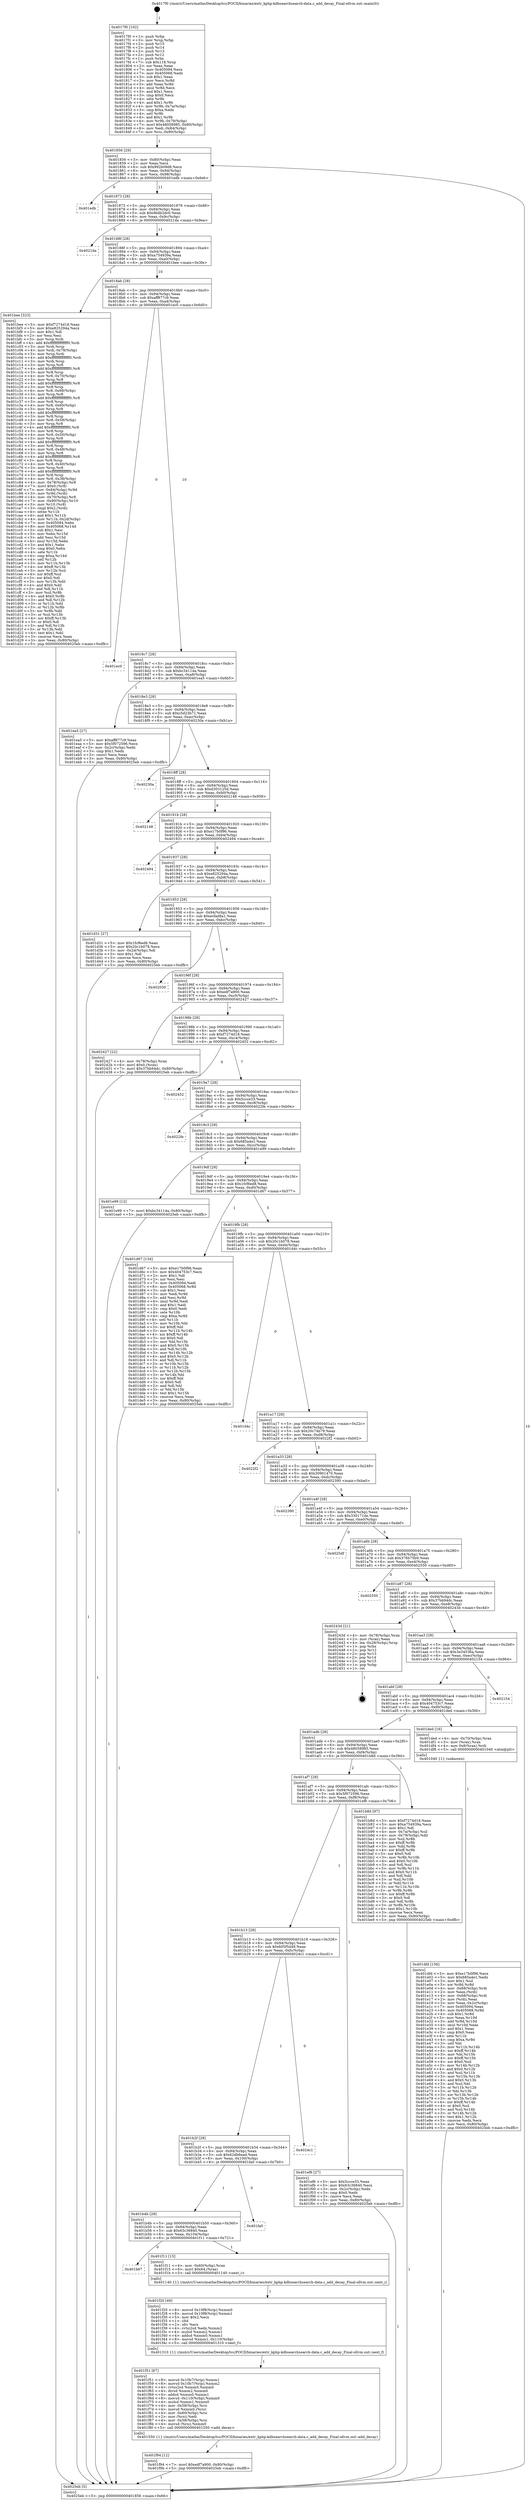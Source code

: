 digraph "0x4017f0" {
  label = "0x4017f0 (/mnt/c/Users/mathe/Desktop/tcc/POCII/binaries/extr_kphp-kdbsearchsearch-data.c_add_decay_Final-ollvm.out::main(0))"
  labelloc = "t"
  node[shape=record]

  Entry [label="",width=0.3,height=0.3,shape=circle,fillcolor=black,style=filled]
  "0x401856" [label="{
     0x401856 [29]\l
     | [instrs]\l
     &nbsp;&nbsp;0x401856 \<+3\>: mov -0x80(%rbp),%eax\l
     &nbsp;&nbsp;0x401859 \<+2\>: mov %eax,%ecx\l
     &nbsp;&nbsp;0x40185b \<+6\>: sub $0x992b09d8,%ecx\l
     &nbsp;&nbsp;0x401861 \<+6\>: mov %eax,-0x94(%rbp)\l
     &nbsp;&nbsp;0x401867 \<+6\>: mov %ecx,-0x98(%rbp)\l
     &nbsp;&nbsp;0x40186d \<+6\>: je 0000000000401edb \<main+0x6eb\>\l
  }"]
  "0x401edb" [label="{
     0x401edb\l
  }", style=dashed]
  "0x401873" [label="{
     0x401873 [28]\l
     | [instrs]\l
     &nbsp;&nbsp;0x401873 \<+5\>: jmp 0000000000401878 \<main+0x88\>\l
     &nbsp;&nbsp;0x401878 \<+6\>: mov -0x94(%rbp),%eax\l
     &nbsp;&nbsp;0x40187e \<+5\>: sub $0x9bdb2dc0,%eax\l
     &nbsp;&nbsp;0x401883 \<+6\>: mov %eax,-0x9c(%rbp)\l
     &nbsp;&nbsp;0x401889 \<+6\>: je 00000000004021da \<main+0x9ea\>\l
  }"]
  Exit [label="",width=0.3,height=0.3,shape=circle,fillcolor=black,style=filled,peripheries=2]
  "0x4021da" [label="{
     0x4021da\l
  }", style=dashed]
  "0x40188f" [label="{
     0x40188f [28]\l
     | [instrs]\l
     &nbsp;&nbsp;0x40188f \<+5\>: jmp 0000000000401894 \<main+0xa4\>\l
     &nbsp;&nbsp;0x401894 \<+6\>: mov -0x94(%rbp),%eax\l
     &nbsp;&nbsp;0x40189a \<+5\>: sub $0xa754939a,%eax\l
     &nbsp;&nbsp;0x40189f \<+6\>: mov %eax,-0xa0(%rbp)\l
     &nbsp;&nbsp;0x4018a5 \<+6\>: je 0000000000401bee \<main+0x3fe\>\l
  }"]
  "0x401f94" [label="{
     0x401f94 [12]\l
     | [instrs]\l
     &nbsp;&nbsp;0x401f94 \<+7\>: movl $0xedf7a900,-0x80(%rbp)\l
     &nbsp;&nbsp;0x401f9b \<+5\>: jmp 00000000004025eb \<main+0xdfb\>\l
  }"]
  "0x401bee" [label="{
     0x401bee [323]\l
     | [instrs]\l
     &nbsp;&nbsp;0x401bee \<+5\>: mov $0xf7274d18,%eax\l
     &nbsp;&nbsp;0x401bf3 \<+5\>: mov $0xe825294a,%ecx\l
     &nbsp;&nbsp;0x401bf8 \<+2\>: mov $0x1,%dl\l
     &nbsp;&nbsp;0x401bfa \<+2\>: xor %esi,%esi\l
     &nbsp;&nbsp;0x401bfc \<+3\>: mov %rsp,%rdi\l
     &nbsp;&nbsp;0x401bff \<+4\>: add $0xfffffffffffffff0,%rdi\l
     &nbsp;&nbsp;0x401c03 \<+3\>: mov %rdi,%rsp\l
     &nbsp;&nbsp;0x401c06 \<+4\>: mov %rdi,-0x78(%rbp)\l
     &nbsp;&nbsp;0x401c0a \<+3\>: mov %rsp,%rdi\l
     &nbsp;&nbsp;0x401c0d \<+4\>: add $0xfffffffffffffff0,%rdi\l
     &nbsp;&nbsp;0x401c11 \<+3\>: mov %rdi,%rsp\l
     &nbsp;&nbsp;0x401c14 \<+3\>: mov %rsp,%r8\l
     &nbsp;&nbsp;0x401c17 \<+4\>: add $0xfffffffffffffff0,%r8\l
     &nbsp;&nbsp;0x401c1b \<+3\>: mov %r8,%rsp\l
     &nbsp;&nbsp;0x401c1e \<+4\>: mov %r8,-0x70(%rbp)\l
     &nbsp;&nbsp;0x401c22 \<+3\>: mov %rsp,%r8\l
     &nbsp;&nbsp;0x401c25 \<+4\>: add $0xfffffffffffffff0,%r8\l
     &nbsp;&nbsp;0x401c29 \<+3\>: mov %r8,%rsp\l
     &nbsp;&nbsp;0x401c2c \<+4\>: mov %r8,-0x68(%rbp)\l
     &nbsp;&nbsp;0x401c30 \<+3\>: mov %rsp,%r8\l
     &nbsp;&nbsp;0x401c33 \<+4\>: add $0xfffffffffffffff0,%r8\l
     &nbsp;&nbsp;0x401c37 \<+3\>: mov %r8,%rsp\l
     &nbsp;&nbsp;0x401c3a \<+4\>: mov %r8,-0x60(%rbp)\l
     &nbsp;&nbsp;0x401c3e \<+3\>: mov %rsp,%r8\l
     &nbsp;&nbsp;0x401c41 \<+4\>: add $0xfffffffffffffff0,%r8\l
     &nbsp;&nbsp;0x401c45 \<+3\>: mov %r8,%rsp\l
     &nbsp;&nbsp;0x401c48 \<+4\>: mov %r8,-0x58(%rbp)\l
     &nbsp;&nbsp;0x401c4c \<+3\>: mov %rsp,%r8\l
     &nbsp;&nbsp;0x401c4f \<+4\>: add $0xfffffffffffffff0,%r8\l
     &nbsp;&nbsp;0x401c53 \<+3\>: mov %r8,%rsp\l
     &nbsp;&nbsp;0x401c56 \<+4\>: mov %r8,-0x50(%rbp)\l
     &nbsp;&nbsp;0x401c5a \<+3\>: mov %rsp,%r8\l
     &nbsp;&nbsp;0x401c5d \<+4\>: add $0xfffffffffffffff0,%r8\l
     &nbsp;&nbsp;0x401c61 \<+3\>: mov %r8,%rsp\l
     &nbsp;&nbsp;0x401c64 \<+4\>: mov %r8,-0x48(%rbp)\l
     &nbsp;&nbsp;0x401c68 \<+3\>: mov %rsp,%r8\l
     &nbsp;&nbsp;0x401c6b \<+4\>: add $0xfffffffffffffff0,%r8\l
     &nbsp;&nbsp;0x401c6f \<+3\>: mov %r8,%rsp\l
     &nbsp;&nbsp;0x401c72 \<+4\>: mov %r8,-0x40(%rbp)\l
     &nbsp;&nbsp;0x401c76 \<+3\>: mov %rsp,%r8\l
     &nbsp;&nbsp;0x401c79 \<+4\>: add $0xfffffffffffffff0,%r8\l
     &nbsp;&nbsp;0x401c7d \<+3\>: mov %r8,%rsp\l
     &nbsp;&nbsp;0x401c80 \<+4\>: mov %r8,-0x38(%rbp)\l
     &nbsp;&nbsp;0x401c84 \<+4\>: mov -0x78(%rbp),%r8\l
     &nbsp;&nbsp;0x401c88 \<+7\>: movl $0x0,(%r8)\l
     &nbsp;&nbsp;0x401c8f \<+7\>: mov -0x84(%rbp),%r9d\l
     &nbsp;&nbsp;0x401c96 \<+3\>: mov %r9d,(%rdi)\l
     &nbsp;&nbsp;0x401c99 \<+4\>: mov -0x70(%rbp),%r8\l
     &nbsp;&nbsp;0x401c9d \<+7\>: mov -0x90(%rbp),%r10\l
     &nbsp;&nbsp;0x401ca4 \<+3\>: mov %r10,(%r8)\l
     &nbsp;&nbsp;0x401ca7 \<+3\>: cmpl $0x2,(%rdi)\l
     &nbsp;&nbsp;0x401caa \<+4\>: setne %r11b\l
     &nbsp;&nbsp;0x401cae \<+4\>: and $0x1,%r11b\l
     &nbsp;&nbsp;0x401cb2 \<+4\>: mov %r11b,-0x2d(%rbp)\l
     &nbsp;&nbsp;0x401cb6 \<+7\>: mov 0x405094,%ebx\l
     &nbsp;&nbsp;0x401cbd \<+8\>: mov 0x405068,%r14d\l
     &nbsp;&nbsp;0x401cc5 \<+3\>: sub $0x1,%esi\l
     &nbsp;&nbsp;0x401cc8 \<+3\>: mov %ebx,%r15d\l
     &nbsp;&nbsp;0x401ccb \<+3\>: add %esi,%r15d\l
     &nbsp;&nbsp;0x401cce \<+4\>: imul %r15d,%ebx\l
     &nbsp;&nbsp;0x401cd2 \<+3\>: and $0x1,%ebx\l
     &nbsp;&nbsp;0x401cd5 \<+3\>: cmp $0x0,%ebx\l
     &nbsp;&nbsp;0x401cd8 \<+4\>: sete %r11b\l
     &nbsp;&nbsp;0x401cdc \<+4\>: cmp $0xa,%r14d\l
     &nbsp;&nbsp;0x401ce0 \<+4\>: setl %r12b\l
     &nbsp;&nbsp;0x401ce4 \<+3\>: mov %r11b,%r13b\l
     &nbsp;&nbsp;0x401ce7 \<+4\>: xor $0xff,%r13b\l
     &nbsp;&nbsp;0x401ceb \<+3\>: mov %r12b,%sil\l
     &nbsp;&nbsp;0x401cee \<+4\>: xor $0xff,%sil\l
     &nbsp;&nbsp;0x401cf2 \<+3\>: xor $0x0,%dl\l
     &nbsp;&nbsp;0x401cf5 \<+3\>: mov %r13b,%dil\l
     &nbsp;&nbsp;0x401cf8 \<+4\>: and $0x0,%dil\l
     &nbsp;&nbsp;0x401cfc \<+3\>: and %dl,%r11b\l
     &nbsp;&nbsp;0x401cff \<+3\>: mov %sil,%r8b\l
     &nbsp;&nbsp;0x401d02 \<+4\>: and $0x0,%r8b\l
     &nbsp;&nbsp;0x401d06 \<+3\>: and %dl,%r12b\l
     &nbsp;&nbsp;0x401d09 \<+3\>: or %r11b,%dil\l
     &nbsp;&nbsp;0x401d0c \<+3\>: or %r12b,%r8b\l
     &nbsp;&nbsp;0x401d0f \<+3\>: xor %r8b,%dil\l
     &nbsp;&nbsp;0x401d12 \<+3\>: or %sil,%r13b\l
     &nbsp;&nbsp;0x401d15 \<+4\>: xor $0xff,%r13b\l
     &nbsp;&nbsp;0x401d19 \<+3\>: or $0x0,%dl\l
     &nbsp;&nbsp;0x401d1c \<+3\>: and %dl,%r13b\l
     &nbsp;&nbsp;0x401d1f \<+3\>: or %r13b,%dil\l
     &nbsp;&nbsp;0x401d22 \<+4\>: test $0x1,%dil\l
     &nbsp;&nbsp;0x401d26 \<+3\>: cmovne %ecx,%eax\l
     &nbsp;&nbsp;0x401d29 \<+3\>: mov %eax,-0x80(%rbp)\l
     &nbsp;&nbsp;0x401d2c \<+5\>: jmp 00000000004025eb \<main+0xdfb\>\l
  }"]
  "0x4018ab" [label="{
     0x4018ab [28]\l
     | [instrs]\l
     &nbsp;&nbsp;0x4018ab \<+5\>: jmp 00000000004018b0 \<main+0xc0\>\l
     &nbsp;&nbsp;0x4018b0 \<+6\>: mov -0x94(%rbp),%eax\l
     &nbsp;&nbsp;0x4018b6 \<+5\>: sub $0xaff877c9,%eax\l
     &nbsp;&nbsp;0x4018bb \<+6\>: mov %eax,-0xa4(%rbp)\l
     &nbsp;&nbsp;0x4018c1 \<+6\>: je 0000000000401ec0 \<main+0x6d0\>\l
  }"]
  "0x401f51" [label="{
     0x401f51 [67]\l
     | [instrs]\l
     &nbsp;&nbsp;0x401f51 \<+8\>: movsd 0x10b7(%rip),%xmm1\l
     &nbsp;&nbsp;0x401f59 \<+8\>: movsd 0x10b7(%rip),%xmm2\l
     &nbsp;&nbsp;0x401f61 \<+4\>: cvtss2sd %xmm0,%xmm0\l
     &nbsp;&nbsp;0x401f65 \<+4\>: divsd %xmm2,%xmm0\l
     &nbsp;&nbsp;0x401f69 \<+4\>: addsd %xmm0,%xmm1\l
     &nbsp;&nbsp;0x401f6d \<+8\>: movsd -0x110(%rbp),%xmm0\l
     &nbsp;&nbsp;0x401f75 \<+4\>: mulsd %xmm1,%xmm0\l
     &nbsp;&nbsp;0x401f79 \<+4\>: mov -0x58(%rbp),%rsi\l
     &nbsp;&nbsp;0x401f7d \<+4\>: movsd %xmm0,(%rsi)\l
     &nbsp;&nbsp;0x401f81 \<+4\>: mov -0x60(%rbp),%rsi\l
     &nbsp;&nbsp;0x401f85 \<+2\>: mov (%rsi),%edi\l
     &nbsp;&nbsp;0x401f87 \<+4\>: mov -0x58(%rbp),%rsi\l
     &nbsp;&nbsp;0x401f8b \<+4\>: movsd (%rsi),%xmm0\l
     &nbsp;&nbsp;0x401f8f \<+5\>: call 0000000000401550 \<add_decay\>\l
     | [calls]\l
     &nbsp;&nbsp;0x401550 \{1\} (/mnt/c/Users/mathe/Desktop/tcc/POCII/binaries/extr_kphp-kdbsearchsearch-data.c_add_decay_Final-ollvm.out::add_decay)\l
  }"]
  "0x401ec0" [label="{
     0x401ec0\l
  }", style=dashed]
  "0x4018c7" [label="{
     0x4018c7 [28]\l
     | [instrs]\l
     &nbsp;&nbsp;0x4018c7 \<+5\>: jmp 00000000004018cc \<main+0xdc\>\l
     &nbsp;&nbsp;0x4018cc \<+6\>: mov -0x94(%rbp),%eax\l
     &nbsp;&nbsp;0x4018d2 \<+5\>: sub $0xbc34114a,%eax\l
     &nbsp;&nbsp;0x4018d7 \<+6\>: mov %eax,-0xa8(%rbp)\l
     &nbsp;&nbsp;0x4018dd \<+6\>: je 0000000000401ea5 \<main+0x6b5\>\l
  }"]
  "0x401f20" [label="{
     0x401f20 [49]\l
     | [instrs]\l
     &nbsp;&nbsp;0x401f20 \<+8\>: movsd 0x10f8(%rip),%xmm0\l
     &nbsp;&nbsp;0x401f28 \<+8\>: movsd 0x10f8(%rip),%xmm1\l
     &nbsp;&nbsp;0x401f30 \<+5\>: mov $0x2,%ecx\l
     &nbsp;&nbsp;0x401f35 \<+1\>: cltd\l
     &nbsp;&nbsp;0x401f36 \<+2\>: idiv %ecx\l
     &nbsp;&nbsp;0x401f38 \<+4\>: cvtsi2sd %edx,%xmm2\l
     &nbsp;&nbsp;0x401f3c \<+4\>: mulsd %xmm2,%xmm1\l
     &nbsp;&nbsp;0x401f40 \<+4\>: addsd %xmm0,%xmm1\l
     &nbsp;&nbsp;0x401f44 \<+8\>: movsd %xmm1,-0x110(%rbp)\l
     &nbsp;&nbsp;0x401f4c \<+5\>: call 0000000000401310 \<next_f\>\l
     | [calls]\l
     &nbsp;&nbsp;0x401310 \{1\} (/mnt/c/Users/mathe/Desktop/tcc/POCII/binaries/extr_kphp-kdbsearchsearch-data.c_add_decay_Final-ollvm.out::next_f)\l
  }"]
  "0x401ea5" [label="{
     0x401ea5 [27]\l
     | [instrs]\l
     &nbsp;&nbsp;0x401ea5 \<+5\>: mov $0xaff877c9,%eax\l
     &nbsp;&nbsp;0x401eaa \<+5\>: mov $0x5f072596,%ecx\l
     &nbsp;&nbsp;0x401eaf \<+3\>: mov -0x2c(%rbp),%edx\l
     &nbsp;&nbsp;0x401eb2 \<+3\>: cmp $0x1,%edx\l
     &nbsp;&nbsp;0x401eb5 \<+3\>: cmovl %ecx,%eax\l
     &nbsp;&nbsp;0x401eb8 \<+3\>: mov %eax,-0x80(%rbp)\l
     &nbsp;&nbsp;0x401ebb \<+5\>: jmp 00000000004025eb \<main+0xdfb\>\l
  }"]
  "0x4018e3" [label="{
     0x4018e3 [28]\l
     | [instrs]\l
     &nbsp;&nbsp;0x4018e3 \<+5\>: jmp 00000000004018e8 \<main+0xf8\>\l
     &nbsp;&nbsp;0x4018e8 \<+6\>: mov -0x94(%rbp),%eax\l
     &nbsp;&nbsp;0x4018ee \<+5\>: sub $0xc5d23b71,%eax\l
     &nbsp;&nbsp;0x4018f3 \<+6\>: mov %eax,-0xac(%rbp)\l
     &nbsp;&nbsp;0x4018f9 \<+6\>: je 000000000040230a \<main+0xb1a\>\l
  }"]
  "0x401b67" [label="{
     0x401b67\l
  }", style=dashed]
  "0x40230a" [label="{
     0x40230a\l
  }", style=dashed]
  "0x4018ff" [label="{
     0x4018ff [28]\l
     | [instrs]\l
     &nbsp;&nbsp;0x4018ff \<+5\>: jmp 0000000000401904 \<main+0x114\>\l
     &nbsp;&nbsp;0x401904 \<+6\>: mov -0x94(%rbp),%eax\l
     &nbsp;&nbsp;0x40190a \<+5\>: sub $0xd303125d,%eax\l
     &nbsp;&nbsp;0x40190f \<+6\>: mov %eax,-0xb0(%rbp)\l
     &nbsp;&nbsp;0x401915 \<+6\>: je 0000000000402148 \<main+0x958\>\l
  }"]
  "0x401f11" [label="{
     0x401f11 [15]\l
     | [instrs]\l
     &nbsp;&nbsp;0x401f11 \<+4\>: mov -0x60(%rbp),%rax\l
     &nbsp;&nbsp;0x401f15 \<+6\>: movl $0x64,(%rax)\l
     &nbsp;&nbsp;0x401f1b \<+5\>: call 0000000000401140 \<next_i\>\l
     | [calls]\l
     &nbsp;&nbsp;0x401140 \{1\} (/mnt/c/Users/mathe/Desktop/tcc/POCII/binaries/extr_kphp-kdbsearchsearch-data.c_add_decay_Final-ollvm.out::next_i)\l
  }"]
  "0x402148" [label="{
     0x402148\l
  }", style=dashed]
  "0x40191b" [label="{
     0x40191b [28]\l
     | [instrs]\l
     &nbsp;&nbsp;0x40191b \<+5\>: jmp 0000000000401920 \<main+0x130\>\l
     &nbsp;&nbsp;0x401920 \<+6\>: mov -0x94(%rbp),%eax\l
     &nbsp;&nbsp;0x401926 \<+5\>: sub $0xe17b0f96,%eax\l
     &nbsp;&nbsp;0x40192b \<+6\>: mov %eax,-0xb4(%rbp)\l
     &nbsp;&nbsp;0x401931 \<+6\>: je 0000000000402494 \<main+0xca4\>\l
  }"]
  "0x401b4b" [label="{
     0x401b4b [28]\l
     | [instrs]\l
     &nbsp;&nbsp;0x401b4b \<+5\>: jmp 0000000000401b50 \<main+0x360\>\l
     &nbsp;&nbsp;0x401b50 \<+6\>: mov -0x94(%rbp),%eax\l
     &nbsp;&nbsp;0x401b56 \<+5\>: sub $0x63c36840,%eax\l
     &nbsp;&nbsp;0x401b5b \<+6\>: mov %eax,-0x104(%rbp)\l
     &nbsp;&nbsp;0x401b61 \<+6\>: je 0000000000401f11 \<main+0x721\>\l
  }"]
  "0x402494" [label="{
     0x402494\l
  }", style=dashed]
  "0x401937" [label="{
     0x401937 [28]\l
     | [instrs]\l
     &nbsp;&nbsp;0x401937 \<+5\>: jmp 000000000040193c \<main+0x14c\>\l
     &nbsp;&nbsp;0x40193c \<+6\>: mov -0x94(%rbp),%eax\l
     &nbsp;&nbsp;0x401942 \<+5\>: sub $0xe825294a,%eax\l
     &nbsp;&nbsp;0x401947 \<+6\>: mov %eax,-0xb8(%rbp)\l
     &nbsp;&nbsp;0x40194d \<+6\>: je 0000000000401d31 \<main+0x541\>\l
  }"]
  "0x401fa0" [label="{
     0x401fa0\l
  }", style=dashed]
  "0x401d31" [label="{
     0x401d31 [27]\l
     | [instrs]\l
     &nbsp;&nbsp;0x401d31 \<+5\>: mov $0x1fcf6ed8,%eax\l
     &nbsp;&nbsp;0x401d36 \<+5\>: mov $0x20c1b078,%ecx\l
     &nbsp;&nbsp;0x401d3b \<+3\>: mov -0x2d(%rbp),%dl\l
     &nbsp;&nbsp;0x401d3e \<+3\>: test $0x1,%dl\l
     &nbsp;&nbsp;0x401d41 \<+3\>: cmovne %ecx,%eax\l
     &nbsp;&nbsp;0x401d44 \<+3\>: mov %eax,-0x80(%rbp)\l
     &nbsp;&nbsp;0x401d47 \<+5\>: jmp 00000000004025eb \<main+0xdfb\>\l
  }"]
  "0x401953" [label="{
     0x401953 [28]\l
     | [instrs]\l
     &nbsp;&nbsp;0x401953 \<+5\>: jmp 0000000000401958 \<main+0x168\>\l
     &nbsp;&nbsp;0x401958 \<+6\>: mov -0x94(%rbp),%eax\l
     &nbsp;&nbsp;0x40195e \<+5\>: sub $0xecfad8a1,%eax\l
     &nbsp;&nbsp;0x401963 \<+6\>: mov %eax,-0xbc(%rbp)\l
     &nbsp;&nbsp;0x401969 \<+6\>: je 0000000000402030 \<main+0x840\>\l
  }"]
  "0x401b2f" [label="{
     0x401b2f [28]\l
     | [instrs]\l
     &nbsp;&nbsp;0x401b2f \<+5\>: jmp 0000000000401b34 \<main+0x344\>\l
     &nbsp;&nbsp;0x401b34 \<+6\>: mov -0x94(%rbp),%eax\l
     &nbsp;&nbsp;0x401b3a \<+5\>: sub $0x62db6ead,%eax\l
     &nbsp;&nbsp;0x401b3f \<+6\>: mov %eax,-0x100(%rbp)\l
     &nbsp;&nbsp;0x401b45 \<+6\>: je 0000000000401fa0 \<main+0x7b0\>\l
  }"]
  "0x402030" [label="{
     0x402030\l
  }", style=dashed]
  "0x40196f" [label="{
     0x40196f [28]\l
     | [instrs]\l
     &nbsp;&nbsp;0x40196f \<+5\>: jmp 0000000000401974 \<main+0x184\>\l
     &nbsp;&nbsp;0x401974 \<+6\>: mov -0x94(%rbp),%eax\l
     &nbsp;&nbsp;0x40197a \<+5\>: sub $0xedf7a900,%eax\l
     &nbsp;&nbsp;0x40197f \<+6\>: mov %eax,-0xc0(%rbp)\l
     &nbsp;&nbsp;0x401985 \<+6\>: je 0000000000402427 \<main+0xc37\>\l
  }"]
  "0x4024c1" [label="{
     0x4024c1\l
  }", style=dashed]
  "0x402427" [label="{
     0x402427 [22]\l
     | [instrs]\l
     &nbsp;&nbsp;0x402427 \<+4\>: mov -0x78(%rbp),%rax\l
     &nbsp;&nbsp;0x40242b \<+6\>: movl $0x0,(%rax)\l
     &nbsp;&nbsp;0x402431 \<+7\>: movl $0x37bb94dc,-0x80(%rbp)\l
     &nbsp;&nbsp;0x402438 \<+5\>: jmp 00000000004025eb \<main+0xdfb\>\l
  }"]
  "0x40198b" [label="{
     0x40198b [28]\l
     | [instrs]\l
     &nbsp;&nbsp;0x40198b \<+5\>: jmp 0000000000401990 \<main+0x1a0\>\l
     &nbsp;&nbsp;0x401990 \<+6\>: mov -0x94(%rbp),%eax\l
     &nbsp;&nbsp;0x401996 \<+5\>: sub $0xf7274d18,%eax\l
     &nbsp;&nbsp;0x40199b \<+6\>: mov %eax,-0xc4(%rbp)\l
     &nbsp;&nbsp;0x4019a1 \<+6\>: je 0000000000402452 \<main+0xc62\>\l
  }"]
  "0x401b13" [label="{
     0x401b13 [28]\l
     | [instrs]\l
     &nbsp;&nbsp;0x401b13 \<+5\>: jmp 0000000000401b18 \<main+0x328\>\l
     &nbsp;&nbsp;0x401b18 \<+6\>: mov -0x94(%rbp),%eax\l
     &nbsp;&nbsp;0x401b1e \<+5\>: sub $0x605f5d49,%eax\l
     &nbsp;&nbsp;0x401b23 \<+6\>: mov %eax,-0xfc(%rbp)\l
     &nbsp;&nbsp;0x401b29 \<+6\>: je 00000000004024c1 \<main+0xcd1\>\l
  }"]
  "0x402452" [label="{
     0x402452\l
  }", style=dashed]
  "0x4019a7" [label="{
     0x4019a7 [28]\l
     | [instrs]\l
     &nbsp;&nbsp;0x4019a7 \<+5\>: jmp 00000000004019ac \<main+0x1bc\>\l
     &nbsp;&nbsp;0x4019ac \<+6\>: mov -0x94(%rbp),%eax\l
     &nbsp;&nbsp;0x4019b2 \<+5\>: sub $0x5ccce33,%eax\l
     &nbsp;&nbsp;0x4019b7 \<+6\>: mov %eax,-0xc8(%rbp)\l
     &nbsp;&nbsp;0x4019bd \<+6\>: je 00000000004022fe \<main+0xb0e\>\l
  }"]
  "0x401ef6" [label="{
     0x401ef6 [27]\l
     | [instrs]\l
     &nbsp;&nbsp;0x401ef6 \<+5\>: mov $0x5ccce33,%eax\l
     &nbsp;&nbsp;0x401efb \<+5\>: mov $0x63c36840,%ecx\l
     &nbsp;&nbsp;0x401f00 \<+3\>: mov -0x2c(%rbp),%edx\l
     &nbsp;&nbsp;0x401f03 \<+3\>: cmp $0x0,%edx\l
     &nbsp;&nbsp;0x401f06 \<+3\>: cmove %ecx,%eax\l
     &nbsp;&nbsp;0x401f09 \<+3\>: mov %eax,-0x80(%rbp)\l
     &nbsp;&nbsp;0x401f0c \<+5\>: jmp 00000000004025eb \<main+0xdfb\>\l
  }"]
  "0x4022fe" [label="{
     0x4022fe\l
  }", style=dashed]
  "0x4019c3" [label="{
     0x4019c3 [28]\l
     | [instrs]\l
     &nbsp;&nbsp;0x4019c3 \<+5\>: jmp 00000000004019c8 \<main+0x1d8\>\l
     &nbsp;&nbsp;0x4019c8 \<+6\>: mov -0x94(%rbp),%eax\l
     &nbsp;&nbsp;0x4019ce \<+5\>: sub $0x685a4e1,%eax\l
     &nbsp;&nbsp;0x4019d3 \<+6\>: mov %eax,-0xcc(%rbp)\l
     &nbsp;&nbsp;0x4019d9 \<+6\>: je 0000000000401e99 \<main+0x6a9\>\l
  }"]
  "0x401dfd" [label="{
     0x401dfd [156]\l
     | [instrs]\l
     &nbsp;&nbsp;0x401dfd \<+5\>: mov $0xe17b0f96,%ecx\l
     &nbsp;&nbsp;0x401e02 \<+5\>: mov $0x685a4e1,%edx\l
     &nbsp;&nbsp;0x401e07 \<+3\>: mov $0x1,%sil\l
     &nbsp;&nbsp;0x401e0a \<+3\>: xor %r8d,%r8d\l
     &nbsp;&nbsp;0x401e0d \<+4\>: mov -0x68(%rbp),%rdi\l
     &nbsp;&nbsp;0x401e11 \<+2\>: mov %eax,(%rdi)\l
     &nbsp;&nbsp;0x401e13 \<+4\>: mov -0x68(%rbp),%rdi\l
     &nbsp;&nbsp;0x401e17 \<+2\>: mov (%rdi),%eax\l
     &nbsp;&nbsp;0x401e19 \<+3\>: mov %eax,-0x2c(%rbp)\l
     &nbsp;&nbsp;0x401e1c \<+7\>: mov 0x405094,%eax\l
     &nbsp;&nbsp;0x401e23 \<+8\>: mov 0x405068,%r9d\l
     &nbsp;&nbsp;0x401e2b \<+4\>: sub $0x1,%r8d\l
     &nbsp;&nbsp;0x401e2f \<+3\>: mov %eax,%r10d\l
     &nbsp;&nbsp;0x401e32 \<+3\>: add %r8d,%r10d\l
     &nbsp;&nbsp;0x401e35 \<+4\>: imul %r10d,%eax\l
     &nbsp;&nbsp;0x401e39 \<+3\>: and $0x1,%eax\l
     &nbsp;&nbsp;0x401e3c \<+3\>: cmp $0x0,%eax\l
     &nbsp;&nbsp;0x401e3f \<+4\>: sete %r11b\l
     &nbsp;&nbsp;0x401e43 \<+4\>: cmp $0xa,%r9d\l
     &nbsp;&nbsp;0x401e47 \<+3\>: setl %bl\l
     &nbsp;&nbsp;0x401e4a \<+3\>: mov %r11b,%r14b\l
     &nbsp;&nbsp;0x401e4d \<+4\>: xor $0xff,%r14b\l
     &nbsp;&nbsp;0x401e51 \<+3\>: mov %bl,%r15b\l
     &nbsp;&nbsp;0x401e54 \<+4\>: xor $0xff,%r15b\l
     &nbsp;&nbsp;0x401e58 \<+4\>: xor $0x0,%sil\l
     &nbsp;&nbsp;0x401e5c \<+3\>: mov %r14b,%r12b\l
     &nbsp;&nbsp;0x401e5f \<+4\>: and $0x0,%r12b\l
     &nbsp;&nbsp;0x401e63 \<+3\>: and %sil,%r11b\l
     &nbsp;&nbsp;0x401e66 \<+3\>: mov %r15b,%r13b\l
     &nbsp;&nbsp;0x401e69 \<+4\>: and $0x0,%r13b\l
     &nbsp;&nbsp;0x401e6d \<+3\>: and %sil,%bl\l
     &nbsp;&nbsp;0x401e70 \<+3\>: or %r11b,%r12b\l
     &nbsp;&nbsp;0x401e73 \<+3\>: or %bl,%r13b\l
     &nbsp;&nbsp;0x401e76 \<+3\>: xor %r13b,%r12b\l
     &nbsp;&nbsp;0x401e79 \<+3\>: or %r15b,%r14b\l
     &nbsp;&nbsp;0x401e7c \<+4\>: xor $0xff,%r14b\l
     &nbsp;&nbsp;0x401e80 \<+4\>: or $0x0,%sil\l
     &nbsp;&nbsp;0x401e84 \<+3\>: and %sil,%r14b\l
     &nbsp;&nbsp;0x401e87 \<+3\>: or %r14b,%r12b\l
     &nbsp;&nbsp;0x401e8a \<+4\>: test $0x1,%r12b\l
     &nbsp;&nbsp;0x401e8e \<+3\>: cmovne %edx,%ecx\l
     &nbsp;&nbsp;0x401e91 \<+3\>: mov %ecx,-0x80(%rbp)\l
     &nbsp;&nbsp;0x401e94 \<+5\>: jmp 00000000004025eb \<main+0xdfb\>\l
  }"]
  "0x401e99" [label="{
     0x401e99 [12]\l
     | [instrs]\l
     &nbsp;&nbsp;0x401e99 \<+7\>: movl $0xbc34114a,-0x80(%rbp)\l
     &nbsp;&nbsp;0x401ea0 \<+5\>: jmp 00000000004025eb \<main+0xdfb\>\l
  }"]
  "0x4019df" [label="{
     0x4019df [28]\l
     | [instrs]\l
     &nbsp;&nbsp;0x4019df \<+5\>: jmp 00000000004019e4 \<main+0x1f4\>\l
     &nbsp;&nbsp;0x4019e4 \<+6\>: mov -0x94(%rbp),%eax\l
     &nbsp;&nbsp;0x4019ea \<+5\>: sub $0x1fcf6ed8,%eax\l
     &nbsp;&nbsp;0x4019ef \<+6\>: mov %eax,-0xd0(%rbp)\l
     &nbsp;&nbsp;0x4019f5 \<+6\>: je 0000000000401d67 \<main+0x577\>\l
  }"]
  "0x4017f0" [label="{
     0x4017f0 [102]\l
     | [instrs]\l
     &nbsp;&nbsp;0x4017f0 \<+1\>: push %rbp\l
     &nbsp;&nbsp;0x4017f1 \<+3\>: mov %rsp,%rbp\l
     &nbsp;&nbsp;0x4017f4 \<+2\>: push %r15\l
     &nbsp;&nbsp;0x4017f6 \<+2\>: push %r14\l
     &nbsp;&nbsp;0x4017f8 \<+2\>: push %r13\l
     &nbsp;&nbsp;0x4017fa \<+2\>: push %r12\l
     &nbsp;&nbsp;0x4017fc \<+1\>: push %rbx\l
     &nbsp;&nbsp;0x4017fd \<+7\>: sub $0x118,%rsp\l
     &nbsp;&nbsp;0x401804 \<+2\>: xor %eax,%eax\l
     &nbsp;&nbsp;0x401806 \<+7\>: mov 0x405094,%ecx\l
     &nbsp;&nbsp;0x40180d \<+7\>: mov 0x405068,%edx\l
     &nbsp;&nbsp;0x401814 \<+3\>: sub $0x1,%eax\l
     &nbsp;&nbsp;0x401817 \<+3\>: mov %ecx,%r8d\l
     &nbsp;&nbsp;0x40181a \<+3\>: add %eax,%r8d\l
     &nbsp;&nbsp;0x40181d \<+4\>: imul %r8d,%ecx\l
     &nbsp;&nbsp;0x401821 \<+3\>: and $0x1,%ecx\l
     &nbsp;&nbsp;0x401824 \<+3\>: cmp $0x0,%ecx\l
     &nbsp;&nbsp;0x401827 \<+4\>: sete %r9b\l
     &nbsp;&nbsp;0x40182b \<+4\>: and $0x1,%r9b\l
     &nbsp;&nbsp;0x40182f \<+4\>: mov %r9b,-0x7a(%rbp)\l
     &nbsp;&nbsp;0x401833 \<+3\>: cmp $0xa,%edx\l
     &nbsp;&nbsp;0x401836 \<+4\>: setl %r9b\l
     &nbsp;&nbsp;0x40183a \<+4\>: and $0x1,%r9b\l
     &nbsp;&nbsp;0x40183e \<+4\>: mov %r9b,-0x79(%rbp)\l
     &nbsp;&nbsp;0x401842 \<+7\>: movl $0x48058985,-0x80(%rbp)\l
     &nbsp;&nbsp;0x401849 \<+6\>: mov %edi,-0x84(%rbp)\l
     &nbsp;&nbsp;0x40184f \<+7\>: mov %rsi,-0x90(%rbp)\l
  }"]
  "0x401d67" [label="{
     0x401d67 [134]\l
     | [instrs]\l
     &nbsp;&nbsp;0x401d67 \<+5\>: mov $0xe17b0f96,%eax\l
     &nbsp;&nbsp;0x401d6c \<+5\>: mov $0x404753c7,%ecx\l
     &nbsp;&nbsp;0x401d71 \<+2\>: mov $0x1,%dl\l
     &nbsp;&nbsp;0x401d73 \<+2\>: xor %esi,%esi\l
     &nbsp;&nbsp;0x401d75 \<+7\>: mov 0x405094,%edi\l
     &nbsp;&nbsp;0x401d7c \<+8\>: mov 0x405068,%r8d\l
     &nbsp;&nbsp;0x401d84 \<+3\>: sub $0x1,%esi\l
     &nbsp;&nbsp;0x401d87 \<+3\>: mov %edi,%r9d\l
     &nbsp;&nbsp;0x401d8a \<+3\>: add %esi,%r9d\l
     &nbsp;&nbsp;0x401d8d \<+4\>: imul %r9d,%edi\l
     &nbsp;&nbsp;0x401d91 \<+3\>: and $0x1,%edi\l
     &nbsp;&nbsp;0x401d94 \<+3\>: cmp $0x0,%edi\l
     &nbsp;&nbsp;0x401d97 \<+4\>: sete %r10b\l
     &nbsp;&nbsp;0x401d9b \<+4\>: cmp $0xa,%r8d\l
     &nbsp;&nbsp;0x401d9f \<+4\>: setl %r11b\l
     &nbsp;&nbsp;0x401da3 \<+3\>: mov %r10b,%bl\l
     &nbsp;&nbsp;0x401da6 \<+3\>: xor $0xff,%bl\l
     &nbsp;&nbsp;0x401da9 \<+3\>: mov %r11b,%r14b\l
     &nbsp;&nbsp;0x401dac \<+4\>: xor $0xff,%r14b\l
     &nbsp;&nbsp;0x401db0 \<+3\>: xor $0x0,%dl\l
     &nbsp;&nbsp;0x401db3 \<+3\>: mov %bl,%r15b\l
     &nbsp;&nbsp;0x401db6 \<+4\>: and $0x0,%r15b\l
     &nbsp;&nbsp;0x401dba \<+3\>: and %dl,%r10b\l
     &nbsp;&nbsp;0x401dbd \<+3\>: mov %r14b,%r12b\l
     &nbsp;&nbsp;0x401dc0 \<+4\>: and $0x0,%r12b\l
     &nbsp;&nbsp;0x401dc4 \<+3\>: and %dl,%r11b\l
     &nbsp;&nbsp;0x401dc7 \<+3\>: or %r10b,%r15b\l
     &nbsp;&nbsp;0x401dca \<+3\>: or %r11b,%r12b\l
     &nbsp;&nbsp;0x401dcd \<+3\>: xor %r12b,%r15b\l
     &nbsp;&nbsp;0x401dd0 \<+3\>: or %r14b,%bl\l
     &nbsp;&nbsp;0x401dd3 \<+3\>: xor $0xff,%bl\l
     &nbsp;&nbsp;0x401dd6 \<+3\>: or $0x0,%dl\l
     &nbsp;&nbsp;0x401dd9 \<+2\>: and %dl,%bl\l
     &nbsp;&nbsp;0x401ddb \<+3\>: or %bl,%r15b\l
     &nbsp;&nbsp;0x401dde \<+4\>: test $0x1,%r15b\l
     &nbsp;&nbsp;0x401de2 \<+3\>: cmovne %ecx,%eax\l
     &nbsp;&nbsp;0x401de5 \<+3\>: mov %eax,-0x80(%rbp)\l
     &nbsp;&nbsp;0x401de8 \<+5\>: jmp 00000000004025eb \<main+0xdfb\>\l
  }"]
  "0x4019fb" [label="{
     0x4019fb [28]\l
     | [instrs]\l
     &nbsp;&nbsp;0x4019fb \<+5\>: jmp 0000000000401a00 \<main+0x210\>\l
     &nbsp;&nbsp;0x401a00 \<+6\>: mov -0x94(%rbp),%eax\l
     &nbsp;&nbsp;0x401a06 \<+5\>: sub $0x20c1b078,%eax\l
     &nbsp;&nbsp;0x401a0b \<+6\>: mov %eax,-0xd4(%rbp)\l
     &nbsp;&nbsp;0x401a11 \<+6\>: je 0000000000401d4c \<main+0x55c\>\l
  }"]
  "0x4025eb" [label="{
     0x4025eb [5]\l
     | [instrs]\l
     &nbsp;&nbsp;0x4025eb \<+5\>: jmp 0000000000401856 \<main+0x66\>\l
  }"]
  "0x401d4c" [label="{
     0x401d4c\l
  }", style=dashed]
  "0x401a17" [label="{
     0x401a17 [28]\l
     | [instrs]\l
     &nbsp;&nbsp;0x401a17 \<+5\>: jmp 0000000000401a1c \<main+0x22c\>\l
     &nbsp;&nbsp;0x401a1c \<+6\>: mov -0x94(%rbp),%eax\l
     &nbsp;&nbsp;0x401a22 \<+5\>: sub $0x20c74b79,%eax\l
     &nbsp;&nbsp;0x401a27 \<+6\>: mov %eax,-0xd8(%rbp)\l
     &nbsp;&nbsp;0x401a2d \<+6\>: je 00000000004022f2 \<main+0xb02\>\l
  }"]
  "0x401af7" [label="{
     0x401af7 [28]\l
     | [instrs]\l
     &nbsp;&nbsp;0x401af7 \<+5\>: jmp 0000000000401afc \<main+0x30c\>\l
     &nbsp;&nbsp;0x401afc \<+6\>: mov -0x94(%rbp),%eax\l
     &nbsp;&nbsp;0x401b02 \<+5\>: sub $0x5f072596,%eax\l
     &nbsp;&nbsp;0x401b07 \<+6\>: mov %eax,-0xf8(%rbp)\l
     &nbsp;&nbsp;0x401b0d \<+6\>: je 0000000000401ef6 \<main+0x706\>\l
  }"]
  "0x4022f2" [label="{
     0x4022f2\l
  }", style=dashed]
  "0x401a33" [label="{
     0x401a33 [28]\l
     | [instrs]\l
     &nbsp;&nbsp;0x401a33 \<+5\>: jmp 0000000000401a38 \<main+0x248\>\l
     &nbsp;&nbsp;0x401a38 \<+6\>: mov -0x94(%rbp),%eax\l
     &nbsp;&nbsp;0x401a3e \<+5\>: sub $0x30901470,%eax\l
     &nbsp;&nbsp;0x401a43 \<+6\>: mov %eax,-0xdc(%rbp)\l
     &nbsp;&nbsp;0x401a49 \<+6\>: je 0000000000402390 \<main+0xba0\>\l
  }"]
  "0x401b8d" [label="{
     0x401b8d [97]\l
     | [instrs]\l
     &nbsp;&nbsp;0x401b8d \<+5\>: mov $0xf7274d18,%eax\l
     &nbsp;&nbsp;0x401b92 \<+5\>: mov $0xa754939a,%ecx\l
     &nbsp;&nbsp;0x401b97 \<+2\>: mov $0x1,%dl\l
     &nbsp;&nbsp;0x401b99 \<+4\>: mov -0x7a(%rbp),%sil\l
     &nbsp;&nbsp;0x401b9d \<+4\>: mov -0x79(%rbp),%dil\l
     &nbsp;&nbsp;0x401ba1 \<+3\>: mov %sil,%r8b\l
     &nbsp;&nbsp;0x401ba4 \<+4\>: xor $0xff,%r8b\l
     &nbsp;&nbsp;0x401ba8 \<+3\>: mov %dil,%r9b\l
     &nbsp;&nbsp;0x401bab \<+4\>: xor $0xff,%r9b\l
     &nbsp;&nbsp;0x401baf \<+3\>: xor $0x0,%dl\l
     &nbsp;&nbsp;0x401bb2 \<+3\>: mov %r8b,%r10b\l
     &nbsp;&nbsp;0x401bb5 \<+4\>: and $0x0,%r10b\l
     &nbsp;&nbsp;0x401bb9 \<+3\>: and %dl,%sil\l
     &nbsp;&nbsp;0x401bbc \<+3\>: mov %r9b,%r11b\l
     &nbsp;&nbsp;0x401bbf \<+4\>: and $0x0,%r11b\l
     &nbsp;&nbsp;0x401bc3 \<+3\>: and %dl,%dil\l
     &nbsp;&nbsp;0x401bc6 \<+3\>: or %sil,%r10b\l
     &nbsp;&nbsp;0x401bc9 \<+3\>: or %dil,%r11b\l
     &nbsp;&nbsp;0x401bcc \<+3\>: xor %r11b,%r10b\l
     &nbsp;&nbsp;0x401bcf \<+3\>: or %r9b,%r8b\l
     &nbsp;&nbsp;0x401bd2 \<+4\>: xor $0xff,%r8b\l
     &nbsp;&nbsp;0x401bd6 \<+3\>: or $0x0,%dl\l
     &nbsp;&nbsp;0x401bd9 \<+3\>: and %dl,%r8b\l
     &nbsp;&nbsp;0x401bdc \<+3\>: or %r8b,%r10b\l
     &nbsp;&nbsp;0x401bdf \<+4\>: test $0x1,%r10b\l
     &nbsp;&nbsp;0x401be3 \<+3\>: cmovne %ecx,%eax\l
     &nbsp;&nbsp;0x401be6 \<+3\>: mov %eax,-0x80(%rbp)\l
     &nbsp;&nbsp;0x401be9 \<+5\>: jmp 00000000004025eb \<main+0xdfb\>\l
  }"]
  "0x402390" [label="{
     0x402390\l
  }", style=dashed]
  "0x401a4f" [label="{
     0x401a4f [28]\l
     | [instrs]\l
     &nbsp;&nbsp;0x401a4f \<+5\>: jmp 0000000000401a54 \<main+0x264\>\l
     &nbsp;&nbsp;0x401a54 \<+6\>: mov -0x94(%rbp),%eax\l
     &nbsp;&nbsp;0x401a5a \<+5\>: sub $0x330171de,%eax\l
     &nbsp;&nbsp;0x401a5f \<+6\>: mov %eax,-0xe0(%rbp)\l
     &nbsp;&nbsp;0x401a65 \<+6\>: je 00000000004025df \<main+0xdef\>\l
  }"]
  "0x401adb" [label="{
     0x401adb [28]\l
     | [instrs]\l
     &nbsp;&nbsp;0x401adb \<+5\>: jmp 0000000000401ae0 \<main+0x2f0\>\l
     &nbsp;&nbsp;0x401ae0 \<+6\>: mov -0x94(%rbp),%eax\l
     &nbsp;&nbsp;0x401ae6 \<+5\>: sub $0x48058985,%eax\l
     &nbsp;&nbsp;0x401aeb \<+6\>: mov %eax,-0xf4(%rbp)\l
     &nbsp;&nbsp;0x401af1 \<+6\>: je 0000000000401b8d \<main+0x39d\>\l
  }"]
  "0x4025df" [label="{
     0x4025df\l
  }", style=dashed]
  "0x401a6b" [label="{
     0x401a6b [28]\l
     | [instrs]\l
     &nbsp;&nbsp;0x401a6b \<+5\>: jmp 0000000000401a70 \<main+0x280\>\l
     &nbsp;&nbsp;0x401a70 \<+6\>: mov -0x94(%rbp),%eax\l
     &nbsp;&nbsp;0x401a76 \<+5\>: sub $0x376b75b9,%eax\l
     &nbsp;&nbsp;0x401a7b \<+6\>: mov %eax,-0xe4(%rbp)\l
     &nbsp;&nbsp;0x401a81 \<+6\>: je 0000000000402550 \<main+0xd60\>\l
  }"]
  "0x401ded" [label="{
     0x401ded [16]\l
     | [instrs]\l
     &nbsp;&nbsp;0x401ded \<+4\>: mov -0x70(%rbp),%rax\l
     &nbsp;&nbsp;0x401df1 \<+3\>: mov (%rax),%rax\l
     &nbsp;&nbsp;0x401df4 \<+4\>: mov 0x8(%rax),%rdi\l
     &nbsp;&nbsp;0x401df8 \<+5\>: call 0000000000401040 \<atoi@plt\>\l
     | [calls]\l
     &nbsp;&nbsp;0x401040 \{1\} (unknown)\l
  }"]
  "0x402550" [label="{
     0x402550\l
  }", style=dashed]
  "0x401a87" [label="{
     0x401a87 [28]\l
     | [instrs]\l
     &nbsp;&nbsp;0x401a87 \<+5\>: jmp 0000000000401a8c \<main+0x29c\>\l
     &nbsp;&nbsp;0x401a8c \<+6\>: mov -0x94(%rbp),%eax\l
     &nbsp;&nbsp;0x401a92 \<+5\>: sub $0x37bb94dc,%eax\l
     &nbsp;&nbsp;0x401a97 \<+6\>: mov %eax,-0xe8(%rbp)\l
     &nbsp;&nbsp;0x401a9d \<+6\>: je 000000000040243d \<main+0xc4d\>\l
  }"]
  "0x401abf" [label="{
     0x401abf [28]\l
     | [instrs]\l
     &nbsp;&nbsp;0x401abf \<+5\>: jmp 0000000000401ac4 \<main+0x2d4\>\l
     &nbsp;&nbsp;0x401ac4 \<+6\>: mov -0x94(%rbp),%eax\l
     &nbsp;&nbsp;0x401aca \<+5\>: sub $0x404753c7,%eax\l
     &nbsp;&nbsp;0x401acf \<+6\>: mov %eax,-0xf0(%rbp)\l
     &nbsp;&nbsp;0x401ad5 \<+6\>: je 0000000000401ded \<main+0x5fd\>\l
  }"]
  "0x40243d" [label="{
     0x40243d [21]\l
     | [instrs]\l
     &nbsp;&nbsp;0x40243d \<+4\>: mov -0x78(%rbp),%rax\l
     &nbsp;&nbsp;0x402441 \<+2\>: mov (%rax),%eax\l
     &nbsp;&nbsp;0x402443 \<+4\>: lea -0x28(%rbp),%rsp\l
     &nbsp;&nbsp;0x402447 \<+1\>: pop %rbx\l
     &nbsp;&nbsp;0x402448 \<+2\>: pop %r12\l
     &nbsp;&nbsp;0x40244a \<+2\>: pop %r13\l
     &nbsp;&nbsp;0x40244c \<+2\>: pop %r14\l
     &nbsp;&nbsp;0x40244e \<+2\>: pop %r15\l
     &nbsp;&nbsp;0x402450 \<+1\>: pop %rbp\l
     &nbsp;&nbsp;0x402451 \<+1\>: ret\l
  }"]
  "0x401aa3" [label="{
     0x401aa3 [28]\l
     | [instrs]\l
     &nbsp;&nbsp;0x401aa3 \<+5\>: jmp 0000000000401aa8 \<main+0x2b8\>\l
     &nbsp;&nbsp;0x401aa8 \<+6\>: mov -0x94(%rbp),%eax\l
     &nbsp;&nbsp;0x401aae \<+5\>: sub $0x3e34536a,%eax\l
     &nbsp;&nbsp;0x401ab3 \<+6\>: mov %eax,-0xec(%rbp)\l
     &nbsp;&nbsp;0x401ab9 \<+6\>: je 0000000000402154 \<main+0x964\>\l
  }"]
  "0x402154" [label="{
     0x402154\l
  }", style=dashed]
  Entry -> "0x4017f0" [label=" 1"]
  "0x401856" -> "0x401edb" [label=" 0"]
  "0x401856" -> "0x401873" [label=" 11"]
  "0x40243d" -> Exit [label=" 1"]
  "0x401873" -> "0x4021da" [label=" 0"]
  "0x401873" -> "0x40188f" [label=" 11"]
  "0x402427" -> "0x4025eb" [label=" 1"]
  "0x40188f" -> "0x401bee" [label=" 1"]
  "0x40188f" -> "0x4018ab" [label=" 10"]
  "0x401f94" -> "0x4025eb" [label=" 1"]
  "0x4018ab" -> "0x401ec0" [label=" 0"]
  "0x4018ab" -> "0x4018c7" [label=" 10"]
  "0x401f51" -> "0x401f94" [label=" 1"]
  "0x4018c7" -> "0x401ea5" [label=" 1"]
  "0x4018c7" -> "0x4018e3" [label=" 9"]
  "0x401f20" -> "0x401f51" [label=" 1"]
  "0x4018e3" -> "0x40230a" [label=" 0"]
  "0x4018e3" -> "0x4018ff" [label=" 9"]
  "0x401f11" -> "0x401f20" [label=" 1"]
  "0x4018ff" -> "0x402148" [label=" 0"]
  "0x4018ff" -> "0x40191b" [label=" 9"]
  "0x401b4b" -> "0x401b67" [label=" 0"]
  "0x40191b" -> "0x402494" [label=" 0"]
  "0x40191b" -> "0x401937" [label=" 9"]
  "0x401b4b" -> "0x401f11" [label=" 1"]
  "0x401937" -> "0x401d31" [label=" 1"]
  "0x401937" -> "0x401953" [label=" 8"]
  "0x401b2f" -> "0x401b4b" [label=" 1"]
  "0x401953" -> "0x402030" [label=" 0"]
  "0x401953" -> "0x40196f" [label=" 8"]
  "0x401b2f" -> "0x401fa0" [label=" 0"]
  "0x40196f" -> "0x402427" [label=" 1"]
  "0x40196f" -> "0x40198b" [label=" 7"]
  "0x401b13" -> "0x401b2f" [label=" 1"]
  "0x40198b" -> "0x402452" [label=" 0"]
  "0x40198b" -> "0x4019a7" [label=" 7"]
  "0x401b13" -> "0x4024c1" [label=" 0"]
  "0x4019a7" -> "0x4022fe" [label=" 0"]
  "0x4019a7" -> "0x4019c3" [label=" 7"]
  "0x401ef6" -> "0x4025eb" [label=" 1"]
  "0x4019c3" -> "0x401e99" [label=" 1"]
  "0x4019c3" -> "0x4019df" [label=" 6"]
  "0x401af7" -> "0x401ef6" [label=" 1"]
  "0x4019df" -> "0x401d67" [label=" 1"]
  "0x4019df" -> "0x4019fb" [label=" 5"]
  "0x401ea5" -> "0x4025eb" [label=" 1"]
  "0x4019fb" -> "0x401d4c" [label=" 0"]
  "0x4019fb" -> "0x401a17" [label=" 5"]
  "0x401e99" -> "0x4025eb" [label=" 1"]
  "0x401a17" -> "0x4022f2" [label=" 0"]
  "0x401a17" -> "0x401a33" [label=" 5"]
  "0x401dfd" -> "0x4025eb" [label=" 1"]
  "0x401a33" -> "0x402390" [label=" 0"]
  "0x401a33" -> "0x401a4f" [label=" 5"]
  "0x401ded" -> "0x401dfd" [label=" 1"]
  "0x401a4f" -> "0x4025df" [label=" 0"]
  "0x401a4f" -> "0x401a6b" [label=" 5"]
  "0x401d31" -> "0x4025eb" [label=" 1"]
  "0x401a6b" -> "0x402550" [label=" 0"]
  "0x401a6b" -> "0x401a87" [label=" 5"]
  "0x401bee" -> "0x4025eb" [label=" 1"]
  "0x401a87" -> "0x40243d" [label=" 1"]
  "0x401a87" -> "0x401aa3" [label=" 4"]
  "0x4025eb" -> "0x401856" [label=" 10"]
  "0x401aa3" -> "0x402154" [label=" 0"]
  "0x401aa3" -> "0x401abf" [label=" 4"]
  "0x401af7" -> "0x401b13" [label=" 1"]
  "0x401abf" -> "0x401ded" [label=" 1"]
  "0x401abf" -> "0x401adb" [label=" 3"]
  "0x401d67" -> "0x4025eb" [label=" 1"]
  "0x401adb" -> "0x401b8d" [label=" 1"]
  "0x401adb" -> "0x401af7" [label=" 2"]
  "0x401b8d" -> "0x4025eb" [label=" 1"]
  "0x4017f0" -> "0x401856" [label=" 1"]
}
